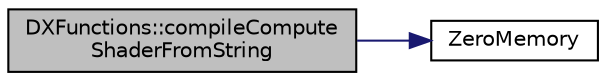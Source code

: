 digraph "DXFunctions::compileComputeShaderFromString"
{
  edge [fontname="Helvetica",fontsize="10",labelfontname="Helvetica",labelfontsize="10"];
  node [fontname="Helvetica",fontsize="10",shape=record];
  rankdir="LR";
  Node1 [label="DXFunctions::compileCompute\lShaderFromString",height=0.2,width=0.4,color="black", fillcolor="grey75", style="filled", fontcolor="black"];
  Node1 -> Node2 [color="midnightblue",fontsize="10",style="solid",fontname="Helvetica"];
  Node2 [label="ZeroMemory",height=0.2,width=0.4,color="black", fillcolor="white", style="filled",URL="$_ice_memory_macros_8h.html#a011cbd20694bebb228c76d682b38bdbd"];
}
